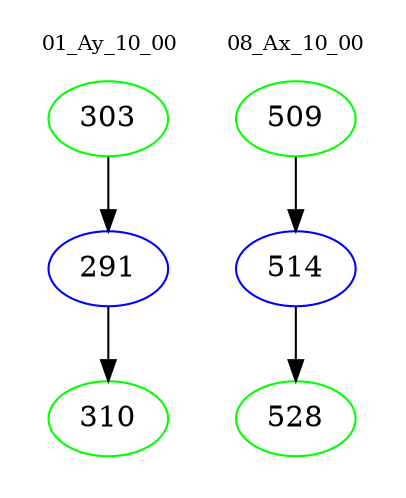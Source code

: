 digraph{
subgraph cluster_0 {
color = white
label = "01_Ay_10_00";
fontsize=10;
T0_303 [label="303", color="green"]
T0_303 -> T0_291 [color="black"]
T0_291 [label="291", color="blue"]
T0_291 -> T0_310 [color="black"]
T0_310 [label="310", color="green"]
}
subgraph cluster_1 {
color = white
label = "08_Ax_10_00";
fontsize=10;
T1_509 [label="509", color="green"]
T1_509 -> T1_514 [color="black"]
T1_514 [label="514", color="blue"]
T1_514 -> T1_528 [color="black"]
T1_528 [label="528", color="green"]
}
}
